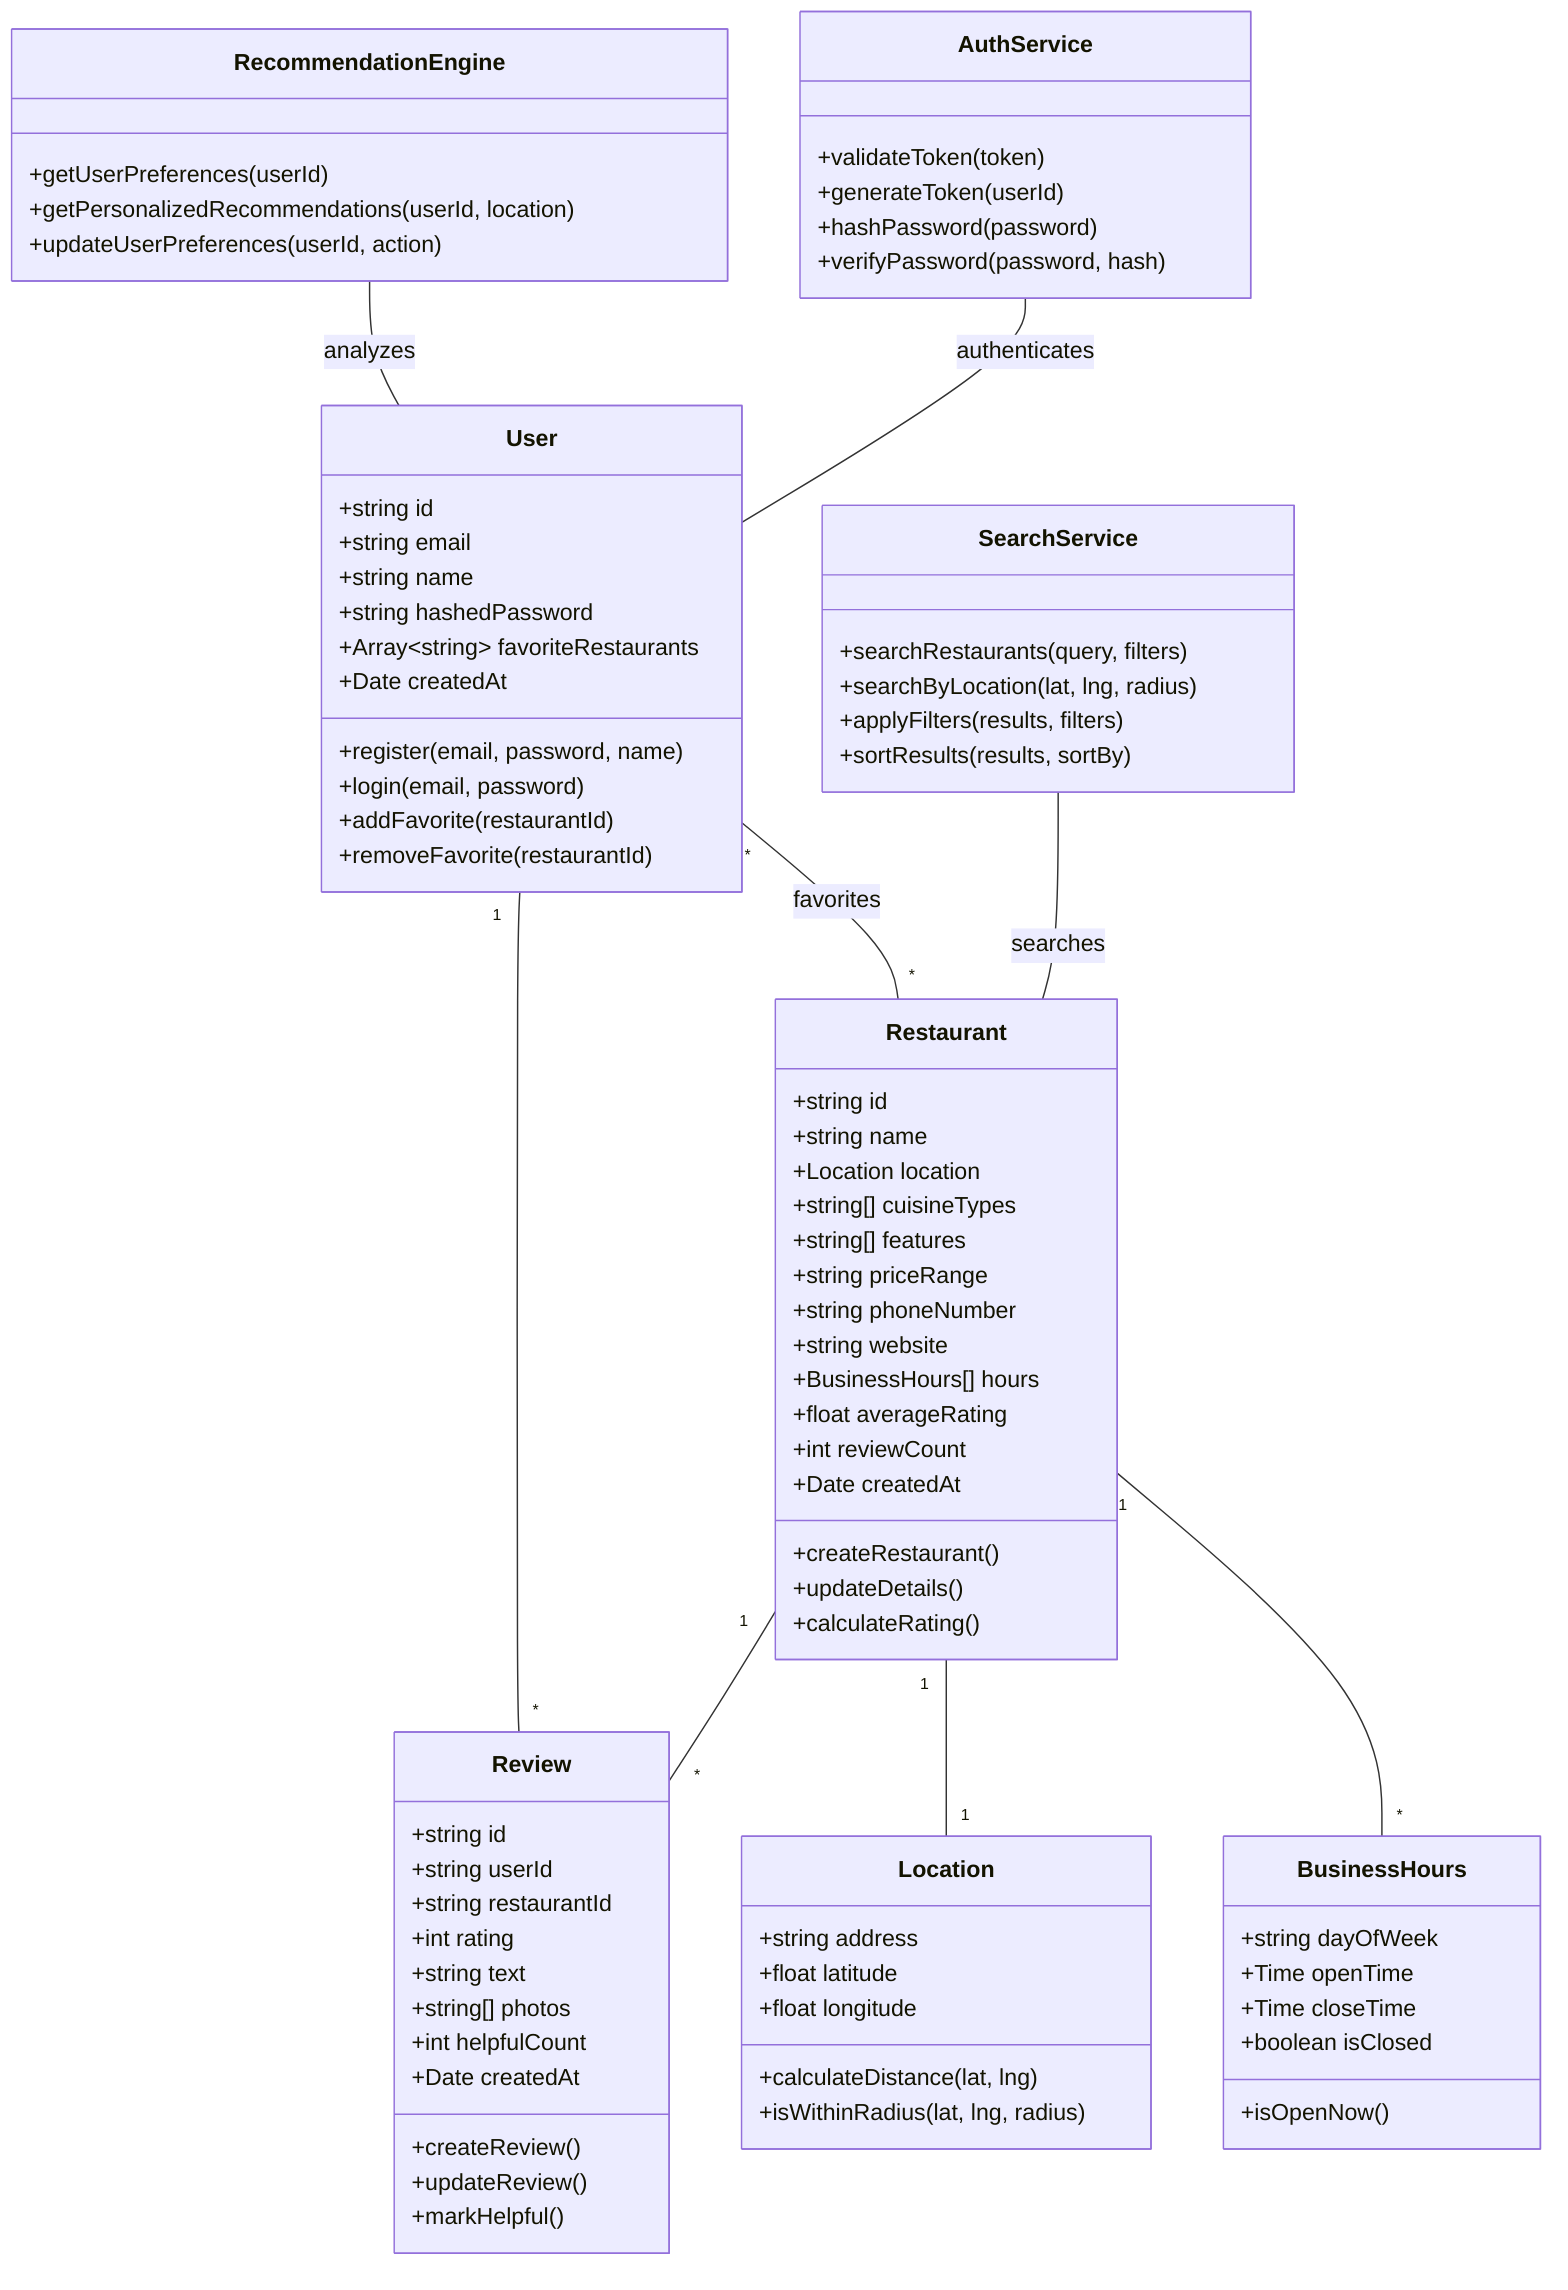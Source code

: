 classDiagram
    class User {
        +string id
        +string email
        +string name
        +string hashedPassword
        +Array~string~ favoriteRestaurants
        +Date createdAt
        +register(email, password, name)
        +login(email, password)
        +addFavorite(restaurantId)
        +removeFavorite(restaurantId)
    }

    class Restaurant {
        +string id
        +string name
        +Location location
        +string[] cuisineTypes
        +string[] features
        +string priceRange
        +string phoneNumber
        +string website
        +BusinessHours[] hours
        +float averageRating
        +int reviewCount
        +Date createdAt
        +createRestaurant()
        +updateDetails()
        +calculateRating()
    }

    class Review {
        +string id
        +string userId
        +string restaurantId
        +int rating
        +string text
        +string[] photos
        +int helpfulCount
        +Date createdAt
        +createReview()
        +updateReview()
        +markHelpful()
    }

    class Location {
        +string address
        +float latitude
        +float longitude
        +calculateDistance(lat, lng)
        +isWithinRadius(lat, lng, radius)
    }

    class SearchService {
        +searchRestaurants(query, filters)
        +searchByLocation(lat, lng, radius)
        +applyFilters(results, filters)
        +sortResults(results, sortBy)
    }

    class RecommendationEngine {
        +getUserPreferences(userId)
        +getPersonalizedRecommendations(userId, location)
        +updateUserPreferences(userId, action)
    }

    class BusinessHours {
        +string dayOfWeek
        +Time openTime
        +Time closeTime
        +boolean isClosed
        +isOpenNow()
    }

    class AuthService {
        +validateToken(token)
        +generateToken(userId)
        +hashPassword(password)
        +verifyPassword(password, hash)
    }

    User "1" -- "*" Review
    Restaurant "1" -- "*" Review
    Restaurant "1" -- "1" Location
    Restaurant "1" -- "*" BusinessHours
    User "*" -- "*" Restaurant : favorites
    SearchService -- Restaurant : searches
    RecommendationEngine -- User : analyzes
    AuthService -- User : authenticates